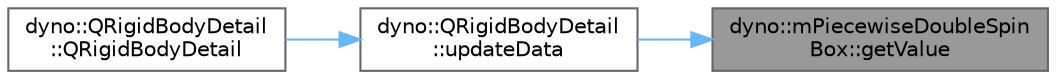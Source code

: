 digraph "dyno::mPiecewiseDoubleSpinBox::getValue"
{
 // LATEX_PDF_SIZE
  bgcolor="transparent";
  edge [fontname=Helvetica,fontsize=10,labelfontname=Helvetica,labelfontsize=10];
  node [fontname=Helvetica,fontsize=10,shape=box,height=0.2,width=0.4];
  rankdir="RL";
  Node1 [id="Node000001",label="dyno::mPiecewiseDoubleSpin\lBox::getValue",height=0.2,width=0.4,color="gray40", fillcolor="grey60", style="filled", fontcolor="black",tooltip=" "];
  Node1 -> Node2 [id="edge1_Node000001_Node000002",dir="back",color="steelblue1",style="solid",tooltip=" "];
  Node2 [id="Node000002",label="dyno::QRigidBodyDetail\l::updateData",height=0.2,width=0.4,color="grey40", fillcolor="white", style="filled",URL="$classdyno_1_1_q_rigid_body_detail.html#a5099e364d94e6ef77c860880e232147f",tooltip="Updated when any element parameter is changed."];
  Node2 -> Node3 [id="edge2_Node000002_Node000003",dir="back",color="steelblue1",style="solid",tooltip=" "];
  Node3 [id="Node000003",label="dyno::QRigidBodyDetail\l::QRigidBodyDetail",height=0.2,width=0.4,color="grey40", fillcolor="white", style="filled",URL="$classdyno_1_1_q_rigid_body_detail.html#a00e697f5b9c1e26742ef9b93e050ef75",tooltip=" "];
}
